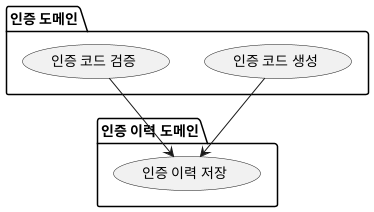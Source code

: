 @startuml

package "인증 도메인" {
  (인증 코드 생성)
  (인증 코드 검증)
}

package "인증 이력 도메인" {
  (인증 이력 저장)
}


(인증 코드 생성) --> (인증 이력 저장)
(인증 코드 검증) --> (인증 이력 저장)
@enduml